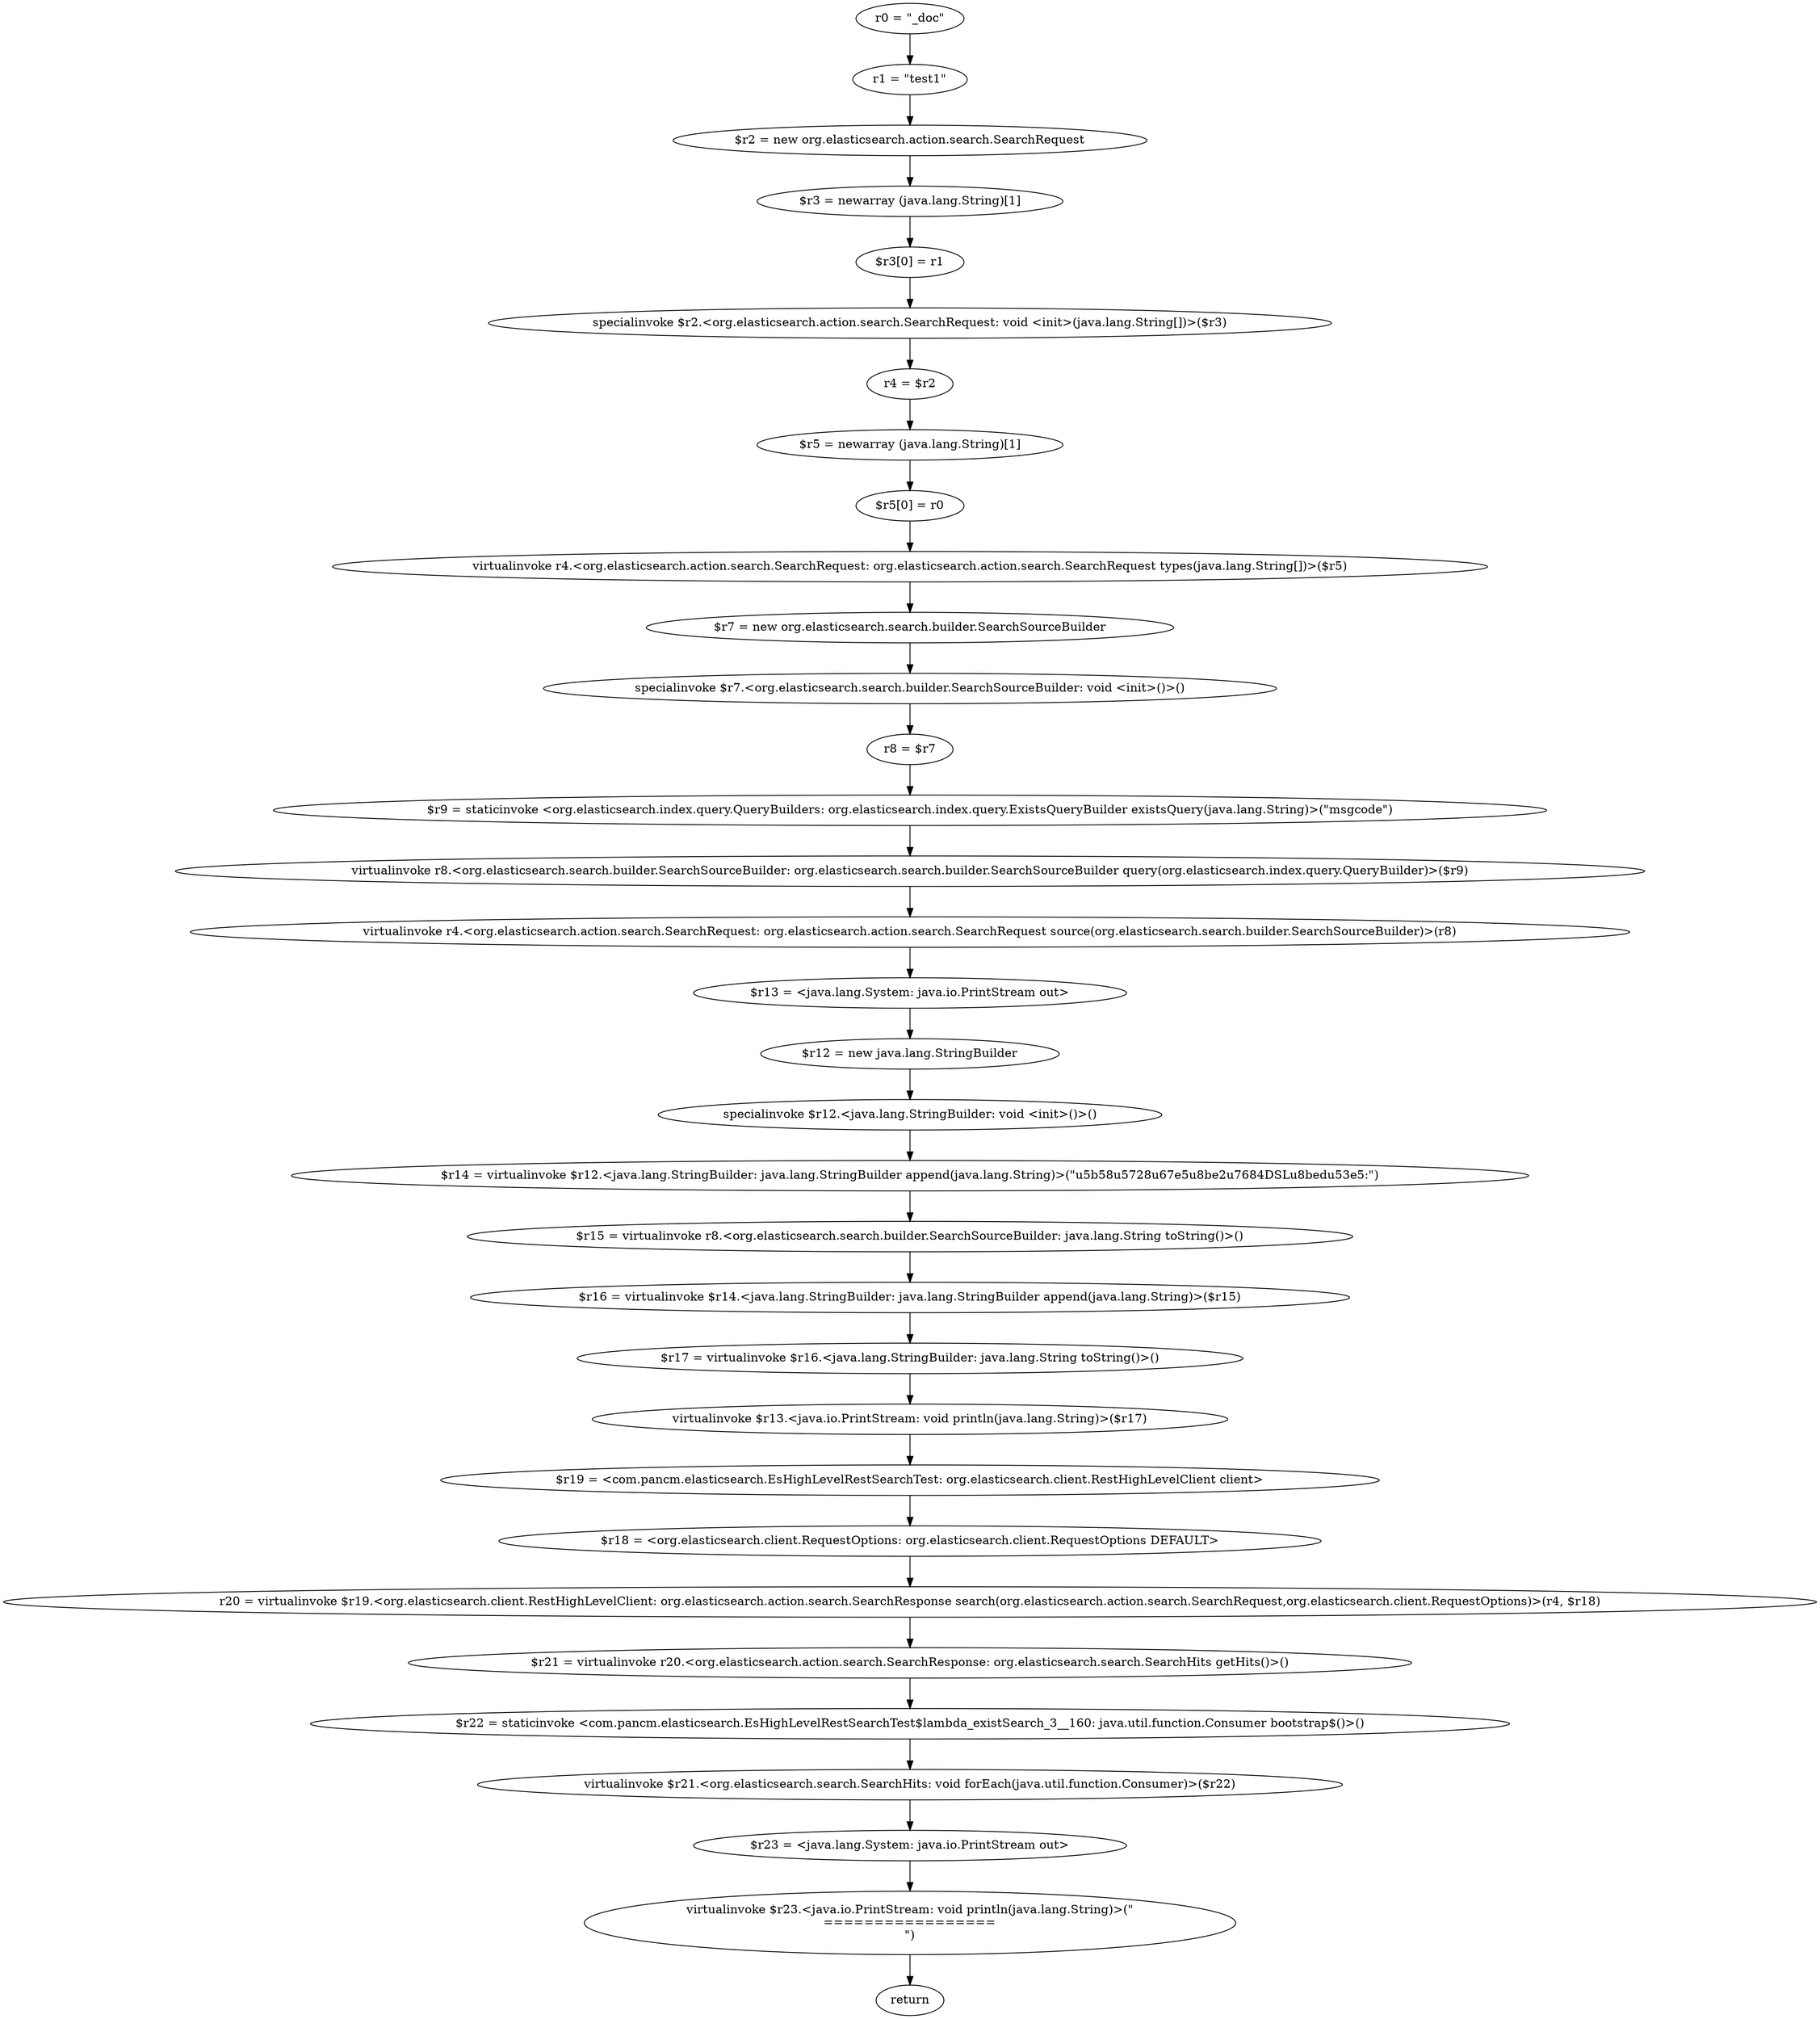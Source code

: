 digraph "unitGraph" {
    "r0 = \"_doc\""
    "r1 = \"test1\""
    "$r2 = new org.elasticsearch.action.search.SearchRequest"
    "$r3 = newarray (java.lang.String)[1]"
    "$r3[0] = r1"
    "specialinvoke $r2.<org.elasticsearch.action.search.SearchRequest: void <init>(java.lang.String[])>($r3)"
    "r4 = $r2"
    "$r5 = newarray (java.lang.String)[1]"
    "$r5[0] = r0"
    "virtualinvoke r4.<org.elasticsearch.action.search.SearchRequest: org.elasticsearch.action.search.SearchRequest types(java.lang.String[])>($r5)"
    "$r7 = new org.elasticsearch.search.builder.SearchSourceBuilder"
    "specialinvoke $r7.<org.elasticsearch.search.builder.SearchSourceBuilder: void <init>()>()"
    "r8 = $r7"
    "$r9 = staticinvoke <org.elasticsearch.index.query.QueryBuilders: org.elasticsearch.index.query.ExistsQueryBuilder existsQuery(java.lang.String)>(\"msgcode\")"
    "virtualinvoke r8.<org.elasticsearch.search.builder.SearchSourceBuilder: org.elasticsearch.search.builder.SearchSourceBuilder query(org.elasticsearch.index.query.QueryBuilder)>($r9)"
    "virtualinvoke r4.<org.elasticsearch.action.search.SearchRequest: org.elasticsearch.action.search.SearchRequest source(org.elasticsearch.search.builder.SearchSourceBuilder)>(r8)"
    "$r13 = <java.lang.System: java.io.PrintStream out>"
    "$r12 = new java.lang.StringBuilder"
    "specialinvoke $r12.<java.lang.StringBuilder: void <init>()>()"
    "$r14 = virtualinvoke $r12.<java.lang.StringBuilder: java.lang.StringBuilder append(java.lang.String)>(\"\u5b58\u5728\u67e5\u8be2\u7684DSL\u8bed\u53e5:\")"
    "$r15 = virtualinvoke r8.<org.elasticsearch.search.builder.SearchSourceBuilder: java.lang.String toString()>()"
    "$r16 = virtualinvoke $r14.<java.lang.StringBuilder: java.lang.StringBuilder append(java.lang.String)>($r15)"
    "$r17 = virtualinvoke $r16.<java.lang.StringBuilder: java.lang.String toString()>()"
    "virtualinvoke $r13.<java.io.PrintStream: void println(java.lang.String)>($r17)"
    "$r19 = <com.pancm.elasticsearch.EsHighLevelRestSearchTest: org.elasticsearch.client.RestHighLevelClient client>"
    "$r18 = <org.elasticsearch.client.RequestOptions: org.elasticsearch.client.RequestOptions DEFAULT>"
    "r20 = virtualinvoke $r19.<org.elasticsearch.client.RestHighLevelClient: org.elasticsearch.action.search.SearchResponse search(org.elasticsearch.action.search.SearchRequest,org.elasticsearch.client.RequestOptions)>(r4, $r18)"
    "$r21 = virtualinvoke r20.<org.elasticsearch.action.search.SearchResponse: org.elasticsearch.search.SearchHits getHits()>()"
    "$r22 = staticinvoke <com.pancm.elasticsearch.EsHighLevelRestSearchTest$lambda_existSearch_3__160: java.util.function.Consumer bootstrap$()>()"
    "virtualinvoke $r21.<org.elasticsearch.search.SearchHits: void forEach(java.util.function.Consumer)>($r22)"
    "$r23 = <java.lang.System: java.io.PrintStream out>"
    "virtualinvoke $r23.<java.io.PrintStream: void println(java.lang.String)>(\"\n=================\n\")"
    "return"
    "r0 = \"_doc\""->"r1 = \"test1\"";
    "r1 = \"test1\""->"$r2 = new org.elasticsearch.action.search.SearchRequest";
    "$r2 = new org.elasticsearch.action.search.SearchRequest"->"$r3 = newarray (java.lang.String)[1]";
    "$r3 = newarray (java.lang.String)[1]"->"$r3[0] = r1";
    "$r3[0] = r1"->"specialinvoke $r2.<org.elasticsearch.action.search.SearchRequest: void <init>(java.lang.String[])>($r3)";
    "specialinvoke $r2.<org.elasticsearch.action.search.SearchRequest: void <init>(java.lang.String[])>($r3)"->"r4 = $r2";
    "r4 = $r2"->"$r5 = newarray (java.lang.String)[1]";
    "$r5 = newarray (java.lang.String)[1]"->"$r5[0] = r0";
    "$r5[0] = r0"->"virtualinvoke r4.<org.elasticsearch.action.search.SearchRequest: org.elasticsearch.action.search.SearchRequest types(java.lang.String[])>($r5)";
    "virtualinvoke r4.<org.elasticsearch.action.search.SearchRequest: org.elasticsearch.action.search.SearchRequest types(java.lang.String[])>($r5)"->"$r7 = new org.elasticsearch.search.builder.SearchSourceBuilder";
    "$r7 = new org.elasticsearch.search.builder.SearchSourceBuilder"->"specialinvoke $r7.<org.elasticsearch.search.builder.SearchSourceBuilder: void <init>()>()";
    "specialinvoke $r7.<org.elasticsearch.search.builder.SearchSourceBuilder: void <init>()>()"->"r8 = $r7";
    "r8 = $r7"->"$r9 = staticinvoke <org.elasticsearch.index.query.QueryBuilders: org.elasticsearch.index.query.ExistsQueryBuilder existsQuery(java.lang.String)>(\"msgcode\")";
    "$r9 = staticinvoke <org.elasticsearch.index.query.QueryBuilders: org.elasticsearch.index.query.ExistsQueryBuilder existsQuery(java.lang.String)>(\"msgcode\")"->"virtualinvoke r8.<org.elasticsearch.search.builder.SearchSourceBuilder: org.elasticsearch.search.builder.SearchSourceBuilder query(org.elasticsearch.index.query.QueryBuilder)>($r9)";
    "virtualinvoke r8.<org.elasticsearch.search.builder.SearchSourceBuilder: org.elasticsearch.search.builder.SearchSourceBuilder query(org.elasticsearch.index.query.QueryBuilder)>($r9)"->"virtualinvoke r4.<org.elasticsearch.action.search.SearchRequest: org.elasticsearch.action.search.SearchRequest source(org.elasticsearch.search.builder.SearchSourceBuilder)>(r8)";
    "virtualinvoke r4.<org.elasticsearch.action.search.SearchRequest: org.elasticsearch.action.search.SearchRequest source(org.elasticsearch.search.builder.SearchSourceBuilder)>(r8)"->"$r13 = <java.lang.System: java.io.PrintStream out>";
    "$r13 = <java.lang.System: java.io.PrintStream out>"->"$r12 = new java.lang.StringBuilder";
    "$r12 = new java.lang.StringBuilder"->"specialinvoke $r12.<java.lang.StringBuilder: void <init>()>()";
    "specialinvoke $r12.<java.lang.StringBuilder: void <init>()>()"->"$r14 = virtualinvoke $r12.<java.lang.StringBuilder: java.lang.StringBuilder append(java.lang.String)>(\"\u5b58\u5728\u67e5\u8be2\u7684DSL\u8bed\u53e5:\")";
    "$r14 = virtualinvoke $r12.<java.lang.StringBuilder: java.lang.StringBuilder append(java.lang.String)>(\"\u5b58\u5728\u67e5\u8be2\u7684DSL\u8bed\u53e5:\")"->"$r15 = virtualinvoke r8.<org.elasticsearch.search.builder.SearchSourceBuilder: java.lang.String toString()>()";
    "$r15 = virtualinvoke r8.<org.elasticsearch.search.builder.SearchSourceBuilder: java.lang.String toString()>()"->"$r16 = virtualinvoke $r14.<java.lang.StringBuilder: java.lang.StringBuilder append(java.lang.String)>($r15)";
    "$r16 = virtualinvoke $r14.<java.lang.StringBuilder: java.lang.StringBuilder append(java.lang.String)>($r15)"->"$r17 = virtualinvoke $r16.<java.lang.StringBuilder: java.lang.String toString()>()";
    "$r17 = virtualinvoke $r16.<java.lang.StringBuilder: java.lang.String toString()>()"->"virtualinvoke $r13.<java.io.PrintStream: void println(java.lang.String)>($r17)";
    "virtualinvoke $r13.<java.io.PrintStream: void println(java.lang.String)>($r17)"->"$r19 = <com.pancm.elasticsearch.EsHighLevelRestSearchTest: org.elasticsearch.client.RestHighLevelClient client>";
    "$r19 = <com.pancm.elasticsearch.EsHighLevelRestSearchTest: org.elasticsearch.client.RestHighLevelClient client>"->"$r18 = <org.elasticsearch.client.RequestOptions: org.elasticsearch.client.RequestOptions DEFAULT>";
    "$r18 = <org.elasticsearch.client.RequestOptions: org.elasticsearch.client.RequestOptions DEFAULT>"->"r20 = virtualinvoke $r19.<org.elasticsearch.client.RestHighLevelClient: org.elasticsearch.action.search.SearchResponse search(org.elasticsearch.action.search.SearchRequest,org.elasticsearch.client.RequestOptions)>(r4, $r18)";
    "r20 = virtualinvoke $r19.<org.elasticsearch.client.RestHighLevelClient: org.elasticsearch.action.search.SearchResponse search(org.elasticsearch.action.search.SearchRequest,org.elasticsearch.client.RequestOptions)>(r4, $r18)"->"$r21 = virtualinvoke r20.<org.elasticsearch.action.search.SearchResponse: org.elasticsearch.search.SearchHits getHits()>()";
    "$r21 = virtualinvoke r20.<org.elasticsearch.action.search.SearchResponse: org.elasticsearch.search.SearchHits getHits()>()"->"$r22 = staticinvoke <com.pancm.elasticsearch.EsHighLevelRestSearchTest$lambda_existSearch_3__160: java.util.function.Consumer bootstrap$()>()";
    "$r22 = staticinvoke <com.pancm.elasticsearch.EsHighLevelRestSearchTest$lambda_existSearch_3__160: java.util.function.Consumer bootstrap$()>()"->"virtualinvoke $r21.<org.elasticsearch.search.SearchHits: void forEach(java.util.function.Consumer)>($r22)";
    "virtualinvoke $r21.<org.elasticsearch.search.SearchHits: void forEach(java.util.function.Consumer)>($r22)"->"$r23 = <java.lang.System: java.io.PrintStream out>";
    "$r23 = <java.lang.System: java.io.PrintStream out>"->"virtualinvoke $r23.<java.io.PrintStream: void println(java.lang.String)>(\"\n=================\n\")";
    "virtualinvoke $r23.<java.io.PrintStream: void println(java.lang.String)>(\"\n=================\n\")"->"return";
}
